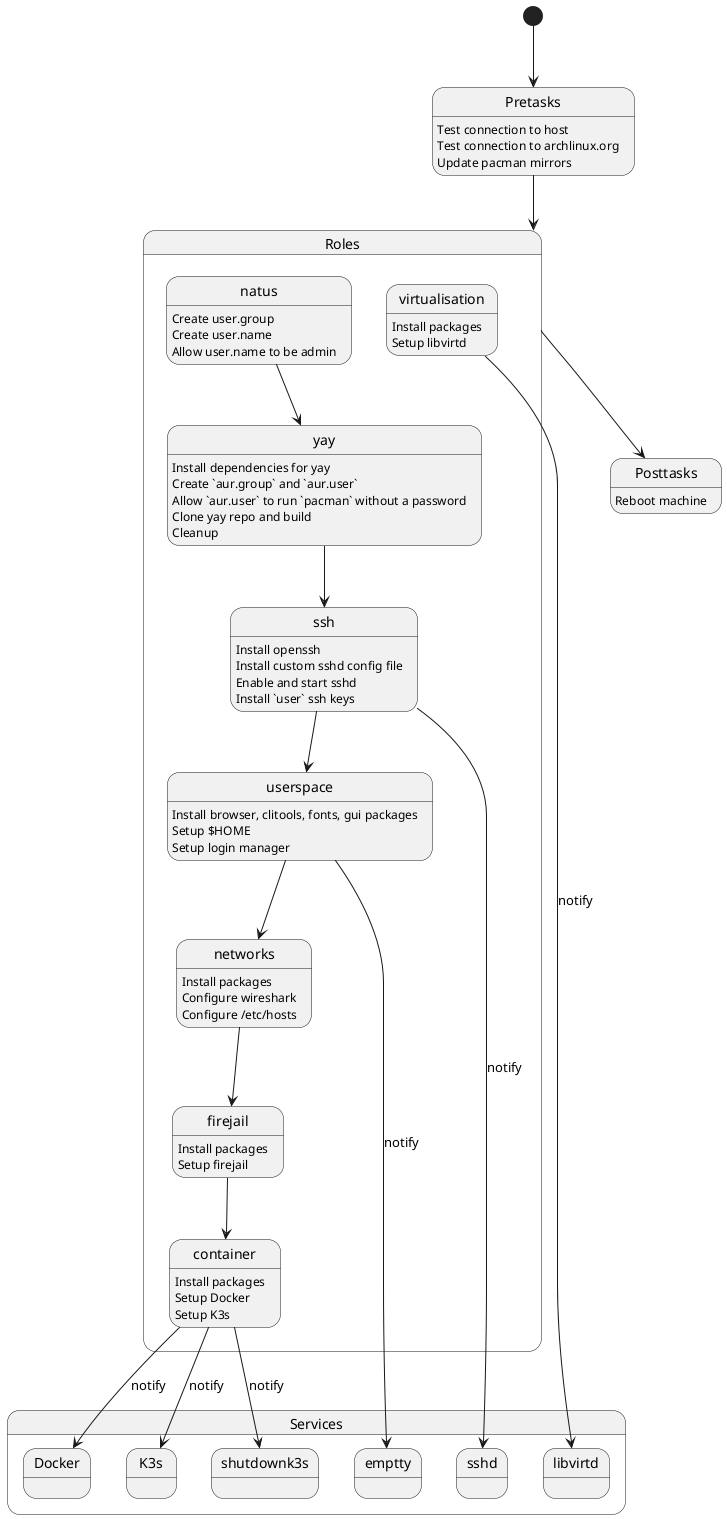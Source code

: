 @startuml

[*] --> Pretasks

state Pretasks {
        Pretasks : Test connection to host
        Pretasks : Test connection to archlinux.org
        Pretasks : Update pacman mirrors
}

Pretasks --> Roles

state Roles {
        state natus {
                natus : Create user.group
                natus : Create user.name
                natus : Allow user.name to be admin
        }

        state yay {
                yay : Install dependencies for yay
                yay : Create `aur.group` and `aur.user`
                yay : Allow `aur.user` to run `pacman` without a password
                yay : Clone yay repo and build
                yay : Cleanup
        }

        state ssh {
                ssh : Install openssh
                ssh : Install custom sshd config file
                ssh : Enable and start sshd
                ssh : Install `user` ssh keys
        }

        state userspace {
                userspace : Install browser, clitools, fonts, gui packages
                userspace : Setup $HOME
                userspace : Setup login manager
        }
        state networks {
                networks : Install packages
                networks : Configure wireshark
                networks : Configure /etc/hosts
        }

        state firejail {
                firejail : Install packages
                firejail : Setup firejail
        }

        state virtualisation {
                virtualisation : Install packages
                virtualisation : Setup libvirtd
        }

        state container {
                container : Install packages
                container : Setup Docker
                container : Setup K3s
        }

        natus --> yay
        yay --> ssh
        ssh --> userspace
        userspace --> networks
        networks --> firejail
        firejail --> container
}

Roles --> Posttasks

state Pretasks {
        Posttasks : Reboot machine
}
state Services {
        state emptty {
        }
        state libvirtd {
        }
        state sshd {
        }
        state Docker {
        }
        state K3s {
        }
        state shutdownk3s {
        }
}

ssh --> sshd : notify
userspace --> emptty : notify
virtualisation --> libvirtd : notify
container --> Docker : notify
container --> K3s : notify
container --> shutdownk3s : notify

@enduml
